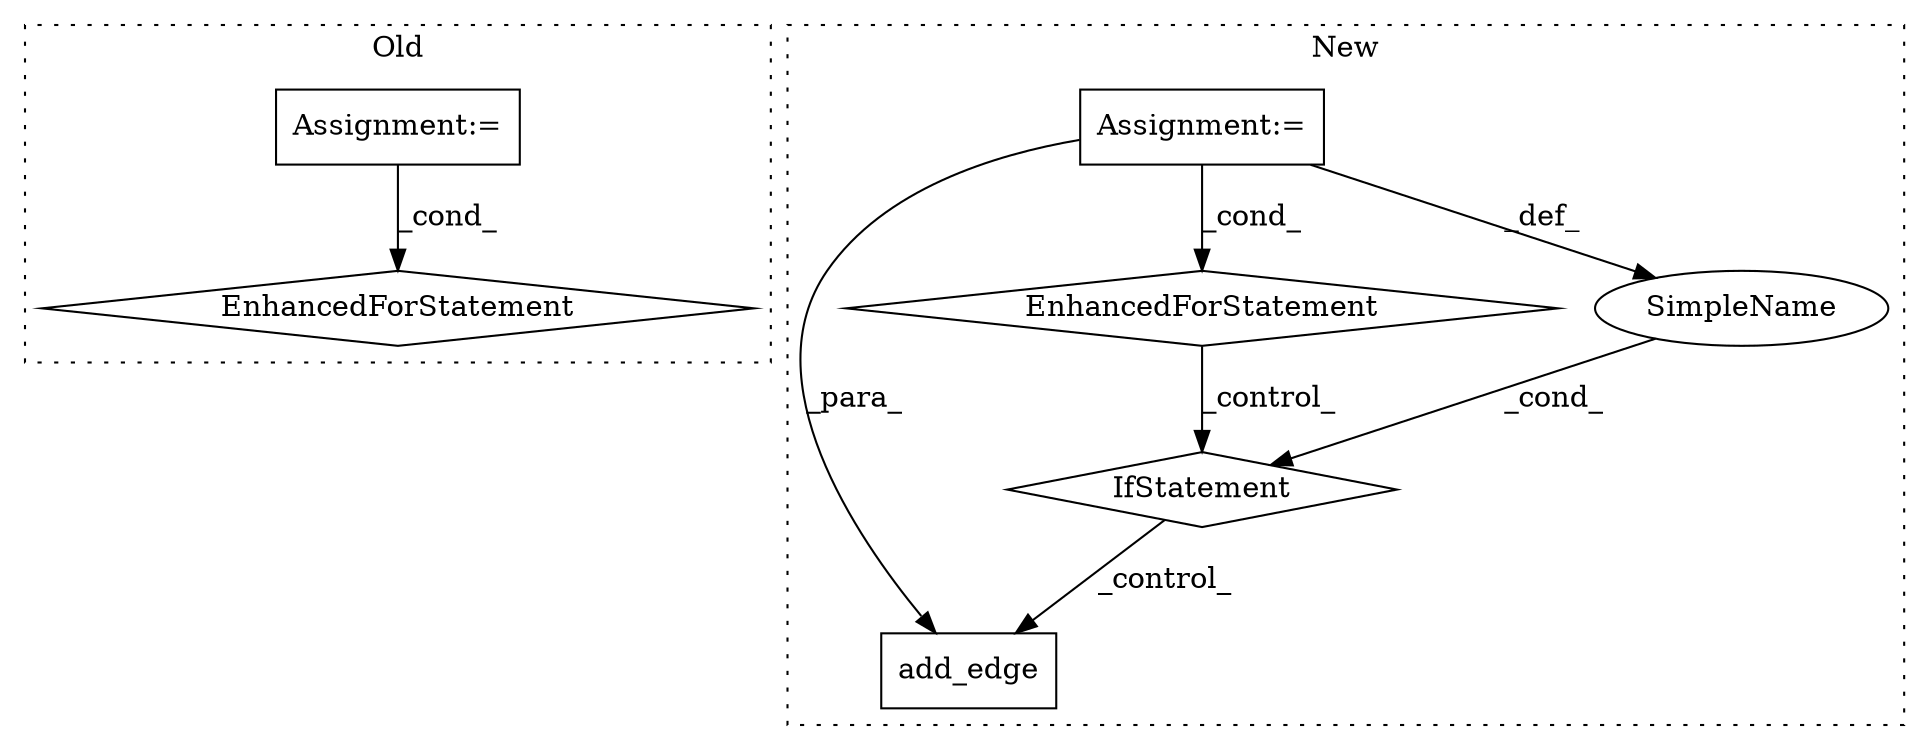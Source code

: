 digraph G {
subgraph cluster0 {
1 [label="EnhancedForStatement" a="70" s="5766,5848" l="57,2" shape="diamond"];
3 [label="Assignment:=" a="7" s="5766,5848" l="57,2" shape="box"];
label = "Old";
style="dotted";
}
subgraph cluster1 {
2 [label="add_edge" a="32" s="5360,5392" l="9,1" shape="box"];
4 [label="Assignment:=" a="7" s="4866" l="46" shape="box"];
5 [label="EnhancedForStatement" a="70" s="4960,5054" l="65,2" shape="diamond"];
6 [label="IfStatement" a="25" s="5282,5343" l="4,2" shape="diamond"];
7 [label="SimpleName" a="42" s="" l="" shape="ellipse"];
label = "New";
style="dotted";
}
3 -> 1 [label="_cond_"];
4 -> 5 [label="_cond_"];
4 -> 2 [label="_para_"];
4 -> 7 [label="_def_"];
5 -> 6 [label="_control_"];
6 -> 2 [label="_control_"];
7 -> 6 [label="_cond_"];
}